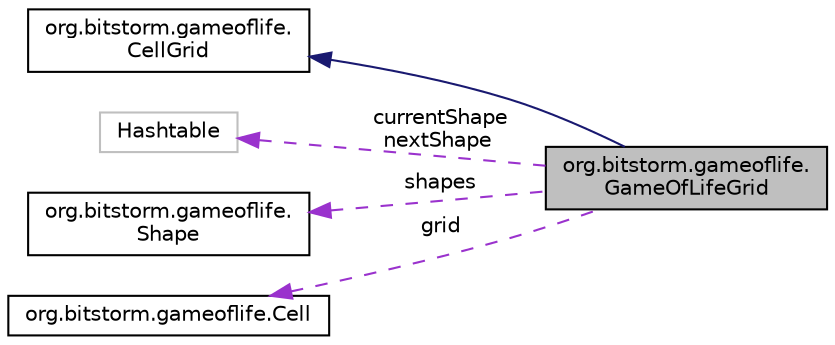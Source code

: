 digraph "org.bitstorm.gameoflife.GameOfLifeGrid"
{
  edge [fontname="Helvetica",fontsize="10",labelfontname="Helvetica",labelfontsize="10"];
  node [fontname="Helvetica",fontsize="10",shape=record];
  rankdir="LR";
  Node1 [label="org.bitstorm.gameoflife.\lGameOfLifeGrid",height=0.2,width=0.4,color="black", fillcolor="grey75", style="filled", fontcolor="black"];
  Node2 -> Node1 [dir="back",color="midnightblue",fontsize="10",style="solid",fontname="Helvetica"];
  Node2 [label="org.bitstorm.gameoflife.\lCellGrid",height=0.2,width=0.4,color="black", fillcolor="white", style="filled",URL="$interfaceorg_1_1bitstorm_1_1gameoflife_1_1CellGrid.html"];
  Node3 -> Node1 [dir="back",color="darkorchid3",fontsize="10",style="dashed",label=" currentShape\nnextShape" ,fontname="Helvetica"];
  Node3 [label="Hashtable",height=0.2,width=0.4,color="grey75", fillcolor="white", style="filled"];
  Node4 -> Node1 [dir="back",color="darkorchid3",fontsize="10",style="dashed",label=" shapes" ,fontname="Helvetica"];
  Node4 [label="org.bitstorm.gameoflife.\lShape",height=0.2,width=0.4,color="black", fillcolor="white", style="filled",URL="$classorg_1_1bitstorm_1_1gameoflife_1_1Shape.html"];
  Node5 -> Node1 [dir="back",color="darkorchid3",fontsize="10",style="dashed",label=" grid" ,fontname="Helvetica"];
  Node5 [label="org.bitstorm.gameoflife.Cell",height=0.2,width=0.4,color="black", fillcolor="white", style="filled",URL="$classorg_1_1bitstorm_1_1gameoflife_1_1Cell.html"];
}
